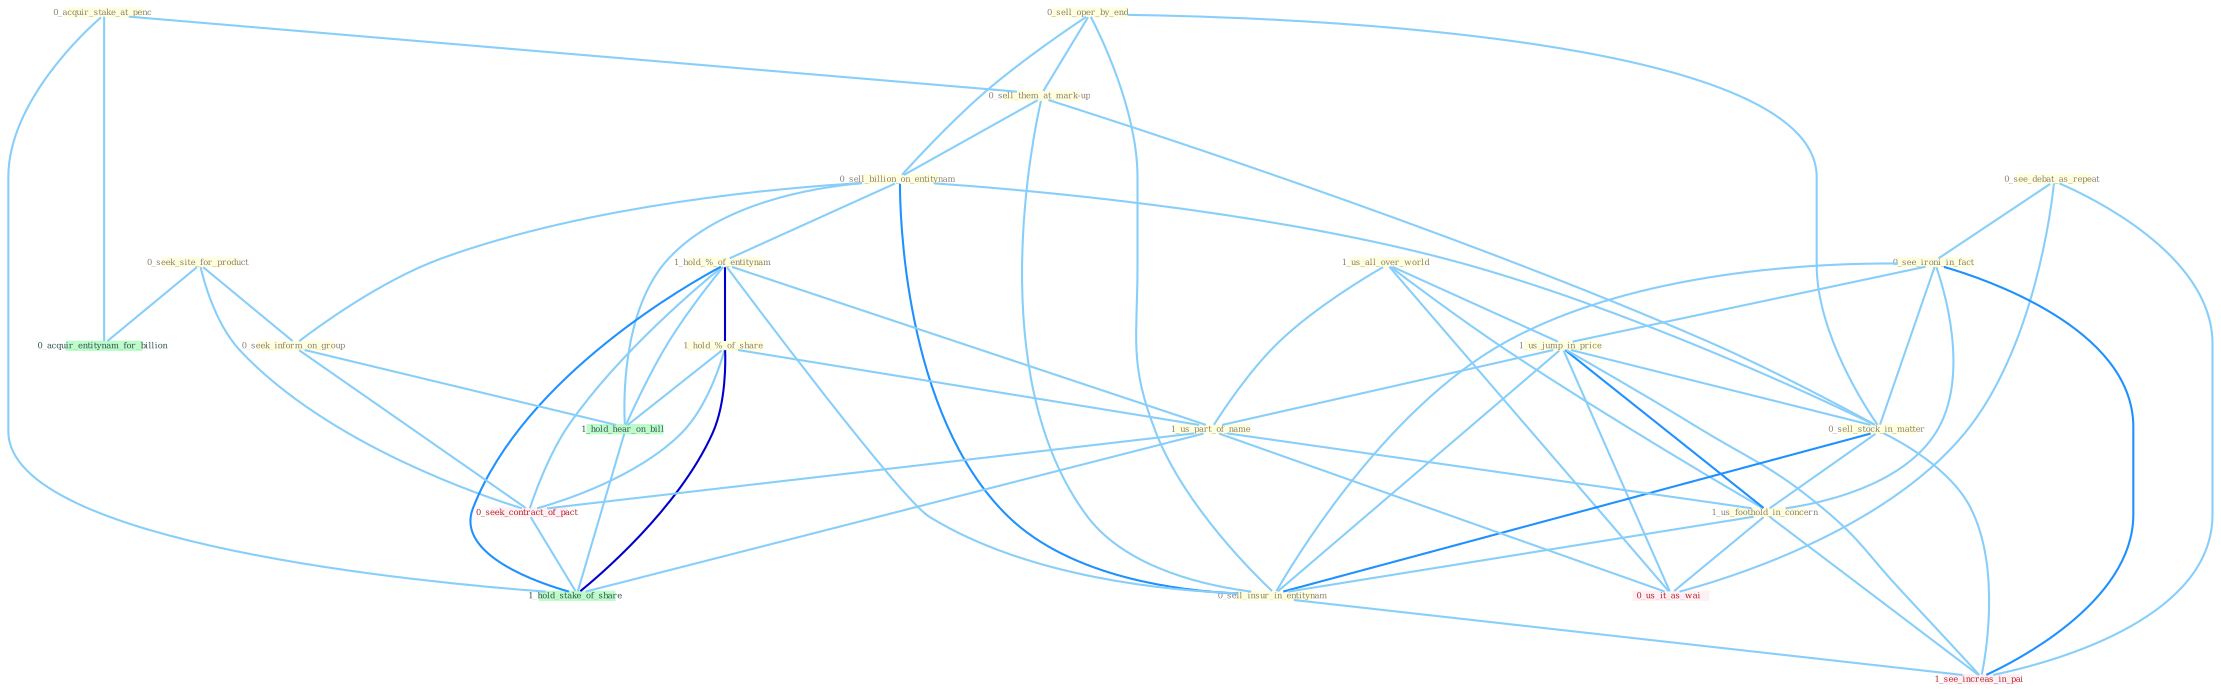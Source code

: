Graph G{ 
    node
    [shape=polygon,style=filled,width=.5,height=.06,color="#BDFCC9",fixedsize=true,fontsize=4,
    fontcolor="#2f4f4f"];
    {node
    [color="#ffffe0", fontcolor="#8b7d6b"] "0_see_debat_as_repeat " "0_acquir_stake_at_penc " "1_us_all_over_world " "0_seek_site_for_product " "0_sell_oper_by_end " "0_sell_them_at_mark-up " "0_sell_billion_on_entitynam " "1_hold_%_of_entitynam " "0_see_ironi_in_fact " "1_us_jump_in_price " "1_hold_%_of_share " "0_sell_stock_in_matter " "1_us_part_of_name " "1_us_foothold_in_concern " "0_seek_inform_on_group " "0_sell_insur_in_entitynam "}
{node [color="#fff0f5", fontcolor="#b22222"] "0_seek_contract_of_pact " "0_us_it_as_wai " "1_see_increas_in_pai "}
edge [color="#B0E2FF"];

	"0_see_debat_as_repeat " -- "0_see_ironi_in_fact " [w="1", color="#87cefa" ];
	"0_see_debat_as_repeat " -- "0_us_it_as_wai " [w="1", color="#87cefa" ];
	"0_see_debat_as_repeat " -- "1_see_increas_in_pai " [w="1", color="#87cefa" ];
	"0_acquir_stake_at_penc " -- "0_sell_them_at_mark-up " [w="1", color="#87cefa" ];
	"0_acquir_stake_at_penc " -- "0_acquir_entitynam_for_billion " [w="1", color="#87cefa" ];
	"0_acquir_stake_at_penc " -- "1_hold_stake_of_share " [w="1", color="#87cefa" ];
	"1_us_all_over_world " -- "1_us_jump_in_price " [w="1", color="#87cefa" ];
	"1_us_all_over_world " -- "1_us_part_of_name " [w="1", color="#87cefa" ];
	"1_us_all_over_world " -- "1_us_foothold_in_concern " [w="1", color="#87cefa" ];
	"1_us_all_over_world " -- "0_us_it_as_wai " [w="1", color="#87cefa" ];
	"0_seek_site_for_product " -- "0_seek_inform_on_group " [w="1", color="#87cefa" ];
	"0_seek_site_for_product " -- "0_seek_contract_of_pact " [w="1", color="#87cefa" ];
	"0_seek_site_for_product " -- "0_acquir_entitynam_for_billion " [w="1", color="#87cefa" ];
	"0_sell_oper_by_end " -- "0_sell_them_at_mark-up " [w="1", color="#87cefa" ];
	"0_sell_oper_by_end " -- "0_sell_billion_on_entitynam " [w="1", color="#87cefa" ];
	"0_sell_oper_by_end " -- "0_sell_stock_in_matter " [w="1", color="#87cefa" ];
	"0_sell_oper_by_end " -- "0_sell_insur_in_entitynam " [w="1", color="#87cefa" ];
	"0_sell_them_at_mark-up " -- "0_sell_billion_on_entitynam " [w="1", color="#87cefa" ];
	"0_sell_them_at_mark-up " -- "0_sell_stock_in_matter " [w="1", color="#87cefa" ];
	"0_sell_them_at_mark-up " -- "0_sell_insur_in_entitynam " [w="1", color="#87cefa" ];
	"0_sell_billion_on_entitynam " -- "1_hold_%_of_entitynam " [w="1", color="#87cefa" ];
	"0_sell_billion_on_entitynam " -- "0_sell_stock_in_matter " [w="1", color="#87cefa" ];
	"0_sell_billion_on_entitynam " -- "0_seek_inform_on_group " [w="1", color="#87cefa" ];
	"0_sell_billion_on_entitynam " -- "0_sell_insur_in_entitynam " [w="2", color="#1e90ff" , len=0.8];
	"0_sell_billion_on_entitynam " -- "1_hold_hear_on_bill " [w="1", color="#87cefa" ];
	"1_hold_%_of_entitynam " -- "1_hold_%_of_share " [w="3", color="#0000cd" , len=0.6];
	"1_hold_%_of_entitynam " -- "1_us_part_of_name " [w="1", color="#87cefa" ];
	"1_hold_%_of_entitynam " -- "0_sell_insur_in_entitynam " [w="1", color="#87cefa" ];
	"1_hold_%_of_entitynam " -- "0_seek_contract_of_pact " [w="1", color="#87cefa" ];
	"1_hold_%_of_entitynam " -- "1_hold_hear_on_bill " [w="1", color="#87cefa" ];
	"1_hold_%_of_entitynam " -- "1_hold_stake_of_share " [w="2", color="#1e90ff" , len=0.8];
	"0_see_ironi_in_fact " -- "1_us_jump_in_price " [w="1", color="#87cefa" ];
	"0_see_ironi_in_fact " -- "0_sell_stock_in_matter " [w="1", color="#87cefa" ];
	"0_see_ironi_in_fact " -- "1_us_foothold_in_concern " [w="1", color="#87cefa" ];
	"0_see_ironi_in_fact " -- "0_sell_insur_in_entitynam " [w="1", color="#87cefa" ];
	"0_see_ironi_in_fact " -- "1_see_increas_in_pai " [w="2", color="#1e90ff" , len=0.8];
	"1_us_jump_in_price " -- "0_sell_stock_in_matter " [w="1", color="#87cefa" ];
	"1_us_jump_in_price " -- "1_us_part_of_name " [w="1", color="#87cefa" ];
	"1_us_jump_in_price " -- "1_us_foothold_in_concern " [w="2", color="#1e90ff" , len=0.8];
	"1_us_jump_in_price " -- "0_sell_insur_in_entitynam " [w="1", color="#87cefa" ];
	"1_us_jump_in_price " -- "0_us_it_as_wai " [w="1", color="#87cefa" ];
	"1_us_jump_in_price " -- "1_see_increas_in_pai " [w="1", color="#87cefa" ];
	"1_hold_%_of_share " -- "1_us_part_of_name " [w="1", color="#87cefa" ];
	"1_hold_%_of_share " -- "0_seek_contract_of_pact " [w="1", color="#87cefa" ];
	"1_hold_%_of_share " -- "1_hold_hear_on_bill " [w="1", color="#87cefa" ];
	"1_hold_%_of_share " -- "1_hold_stake_of_share " [w="3", color="#0000cd" , len=0.6];
	"0_sell_stock_in_matter " -- "1_us_foothold_in_concern " [w="1", color="#87cefa" ];
	"0_sell_stock_in_matter " -- "0_sell_insur_in_entitynam " [w="2", color="#1e90ff" , len=0.8];
	"0_sell_stock_in_matter " -- "1_see_increas_in_pai " [w="1", color="#87cefa" ];
	"1_us_part_of_name " -- "1_us_foothold_in_concern " [w="1", color="#87cefa" ];
	"1_us_part_of_name " -- "0_seek_contract_of_pact " [w="1", color="#87cefa" ];
	"1_us_part_of_name " -- "0_us_it_as_wai " [w="1", color="#87cefa" ];
	"1_us_part_of_name " -- "1_hold_stake_of_share " [w="1", color="#87cefa" ];
	"1_us_foothold_in_concern " -- "0_sell_insur_in_entitynam " [w="1", color="#87cefa" ];
	"1_us_foothold_in_concern " -- "0_us_it_as_wai " [w="1", color="#87cefa" ];
	"1_us_foothold_in_concern " -- "1_see_increas_in_pai " [w="1", color="#87cefa" ];
	"0_seek_inform_on_group " -- "0_seek_contract_of_pact " [w="1", color="#87cefa" ];
	"0_seek_inform_on_group " -- "1_hold_hear_on_bill " [w="1", color="#87cefa" ];
	"0_sell_insur_in_entitynam " -- "1_see_increas_in_pai " [w="1", color="#87cefa" ];
	"0_seek_contract_of_pact " -- "1_hold_stake_of_share " [w="1", color="#87cefa" ];
	"1_hold_hear_on_bill " -- "1_hold_stake_of_share " [w="1", color="#87cefa" ];
}
